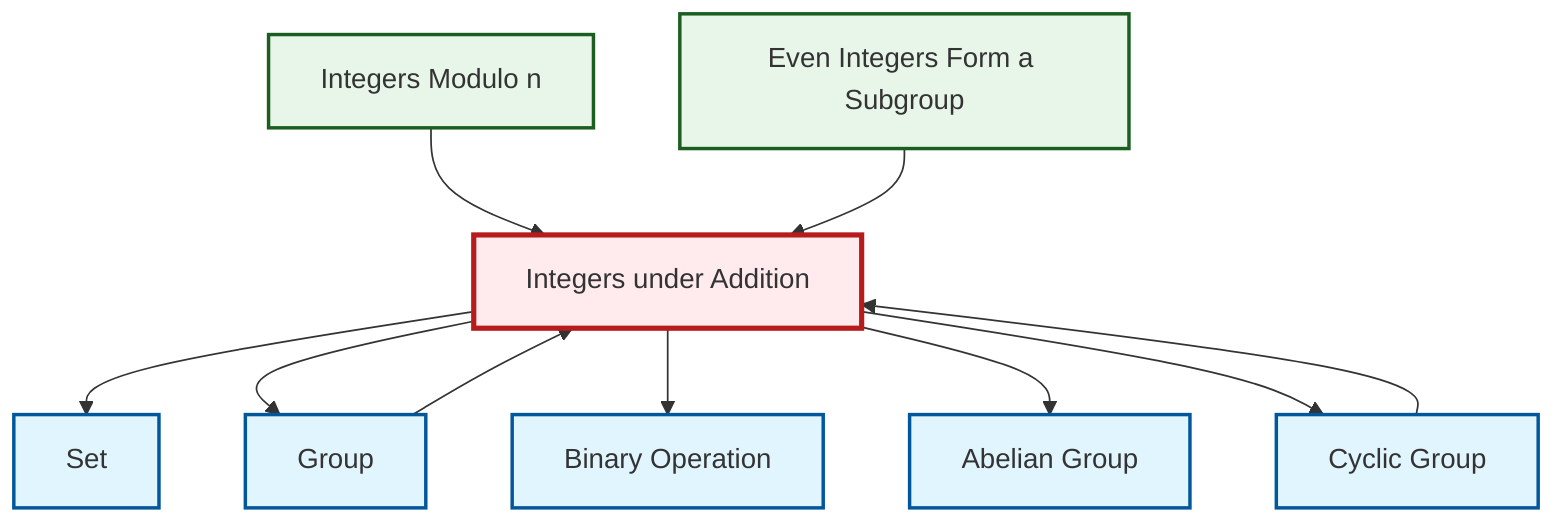 graph TD
    classDef definition fill:#e1f5fe,stroke:#01579b,stroke-width:2px
    classDef theorem fill:#f3e5f5,stroke:#4a148c,stroke-width:2px
    classDef axiom fill:#fff3e0,stroke:#e65100,stroke-width:2px
    classDef example fill:#e8f5e9,stroke:#1b5e20,stroke-width:2px
    classDef current fill:#ffebee,stroke:#b71c1c,stroke-width:3px
    ex-even-integers-subgroup["Even Integers Form a Subgroup"]:::example
    def-binary-operation["Binary Operation"]:::definition
    def-set["Set"]:::definition
    def-cyclic-group["Cyclic Group"]:::definition
    def-group["Group"]:::definition
    def-abelian-group["Abelian Group"]:::definition
    ex-quotient-integers-mod-n["Integers Modulo n"]:::example
    ex-integers-addition["Integers under Addition"]:::example
    ex-integers-addition --> def-set
    ex-integers-addition --> def-group
    def-cyclic-group --> ex-integers-addition
    ex-integers-addition --> def-binary-operation
    ex-quotient-integers-mod-n --> ex-integers-addition
    def-group --> ex-integers-addition
    ex-integers-addition --> def-abelian-group
    ex-even-integers-subgroup --> ex-integers-addition
    ex-integers-addition --> def-cyclic-group
    class ex-integers-addition current